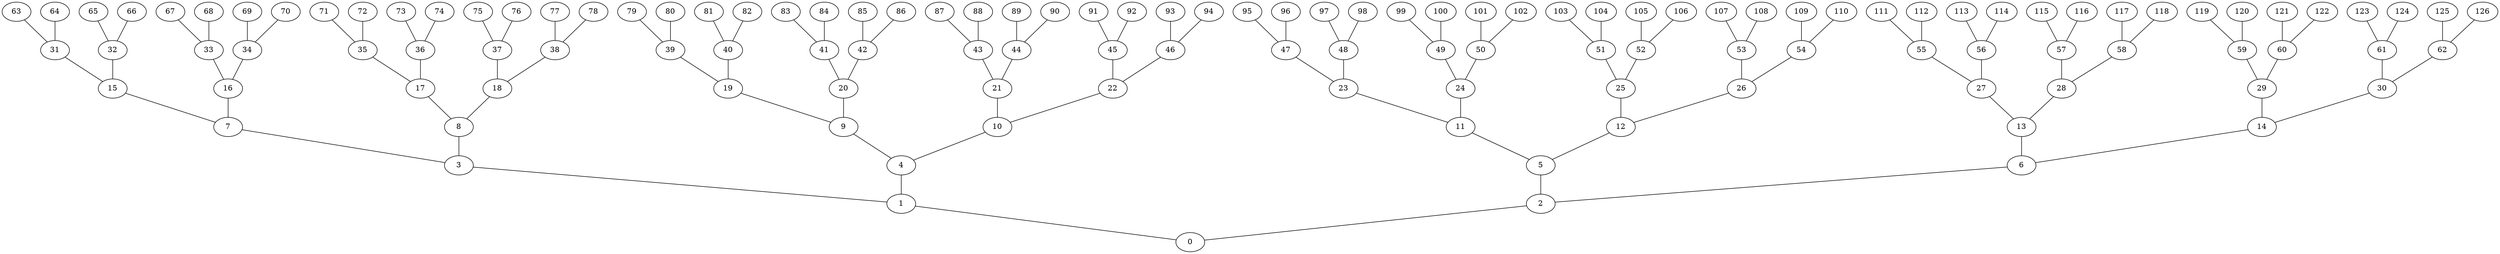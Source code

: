 /* Created by igraph 0.7.1 */
graph {
  0;
  1;
  2;
  3;
  4;
  5;
  6;
  7;
  8;
  9;
  10;
  11;
  12;
  13;
  14;
  15;
  16;
  17;
  18;
  19;
  20;
  21;
  22;
  23;
  24;
  25;
  26;
  27;
  28;
  29;
  30;
  31;
  32;
  33;
  34;
  35;
  36;
  37;
  38;
  39;
  40;
  41;
  42;
  43;
  44;
  45;
  46;
  47;
  48;
  49;
  50;
  51;
  52;
  53;
  54;
  55;
  56;
  57;
  58;
  59;
  60;
  61;
  62;
  63;
  64;
  65;
  66;
  67;
  68;
  69;
  70;
  71;
  72;
  73;
  74;
  75;
  76;
  77;
  78;
  79;
  80;
  81;
  82;
  83;
  84;
  85;
  86;
  87;
  88;
  89;
  90;
  91;
  92;
  93;
  94;
  95;
  96;
  97;
  98;
  99;
  100;
  101;
  102;
  103;
  104;
  105;
  106;
  107;
  108;
  109;
  110;
  111;
  112;
  113;
  114;
  115;
  116;
  117;
  118;
  119;
  120;
  121;
  122;
  123;
  124;
  125;
  126;

  1 -- 0;
  2 -- 0;
  3 -- 1;
  4 -- 1;
  5 -- 2;
  6 -- 2;
  7 -- 3;
  8 -- 3;
  9 -- 4;
  10 -- 4;
  11 -- 5;
  12 -- 5;
  13 -- 6;
  14 -- 6;
  15 -- 7;
  16 -- 7;
  17 -- 8;
  18 -- 8;
  19 -- 9;
  20 -- 9;
  21 -- 10;
  22 -- 10;
  23 -- 11;
  24 -- 11;
  25 -- 12;
  26 -- 12;
  27 -- 13;
  28 -- 13;
  29 -- 14;
  30 -- 14;
  31 -- 15;
  32 -- 15;
  33 -- 16;
  34 -- 16;
  35 -- 17;
  36 -- 17;
  37 -- 18;
  38 -- 18;
  39 -- 19;
  40 -- 19;
  41 -- 20;
  42 -- 20;
  43 -- 21;
  44 -- 21;
  45 -- 22;
  46 -- 22;
  47 -- 23;
  48 -- 23;
  49 -- 24;
  50 -- 24;
  51 -- 25;
  52 -- 25;
  53 -- 26;
  54 -- 26;
  55 -- 27;
  56 -- 27;
  57 -- 28;
  58 -- 28;
  59 -- 29;
  60 -- 29;
  61 -- 30;
  62 -- 30;
  63 -- 31;
  64 -- 31;
  65 -- 32;
  66 -- 32;
  67 -- 33;
  68 -- 33;
  69 -- 34;
  70 -- 34;
  71 -- 35;
  72 -- 35;
  73 -- 36;
  74 -- 36;
  75 -- 37;
  76 -- 37;
  77 -- 38;
  78 -- 38;
  79 -- 39;
  80 -- 39;
  81 -- 40;
  82 -- 40;
  83 -- 41;
  84 -- 41;
  85 -- 42;
  86 -- 42;
  87 -- 43;
  88 -- 43;
  89 -- 44;
  90 -- 44;
  91 -- 45;
  92 -- 45;
  93 -- 46;
  94 -- 46;
  95 -- 47;
  96 -- 47;
  97 -- 48;
  98 -- 48;
  99 -- 49;
  100 -- 49;
  101 -- 50;
  102 -- 50;
  103 -- 51;
  104 -- 51;
  105 -- 52;
  106 -- 52;
  107 -- 53;
  108 -- 53;
  109 -- 54;
  110 -- 54;
  111 -- 55;
  112 -- 55;
  113 -- 56;
  114 -- 56;
  115 -- 57;
  116 -- 57;
  117 -- 58;
  118 -- 58;
  119 -- 59;
  120 -- 59;
  121 -- 60;
  122 -- 60;
  123 -- 61;
  124 -- 61;
  125 -- 62;
  126 -- 62;
}
